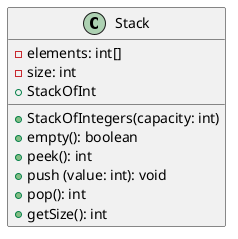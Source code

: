 //- private, + public
@startuml
class Stack{
    -elements: int[]
    -size: int
    +StackOfInt
    +StackOfIntegers(capacity: int)
    +empty(): boolean
    +peek(): int
    +push (value: int): void
    +pop(): int
    +getSize(): int
}
@enduml
